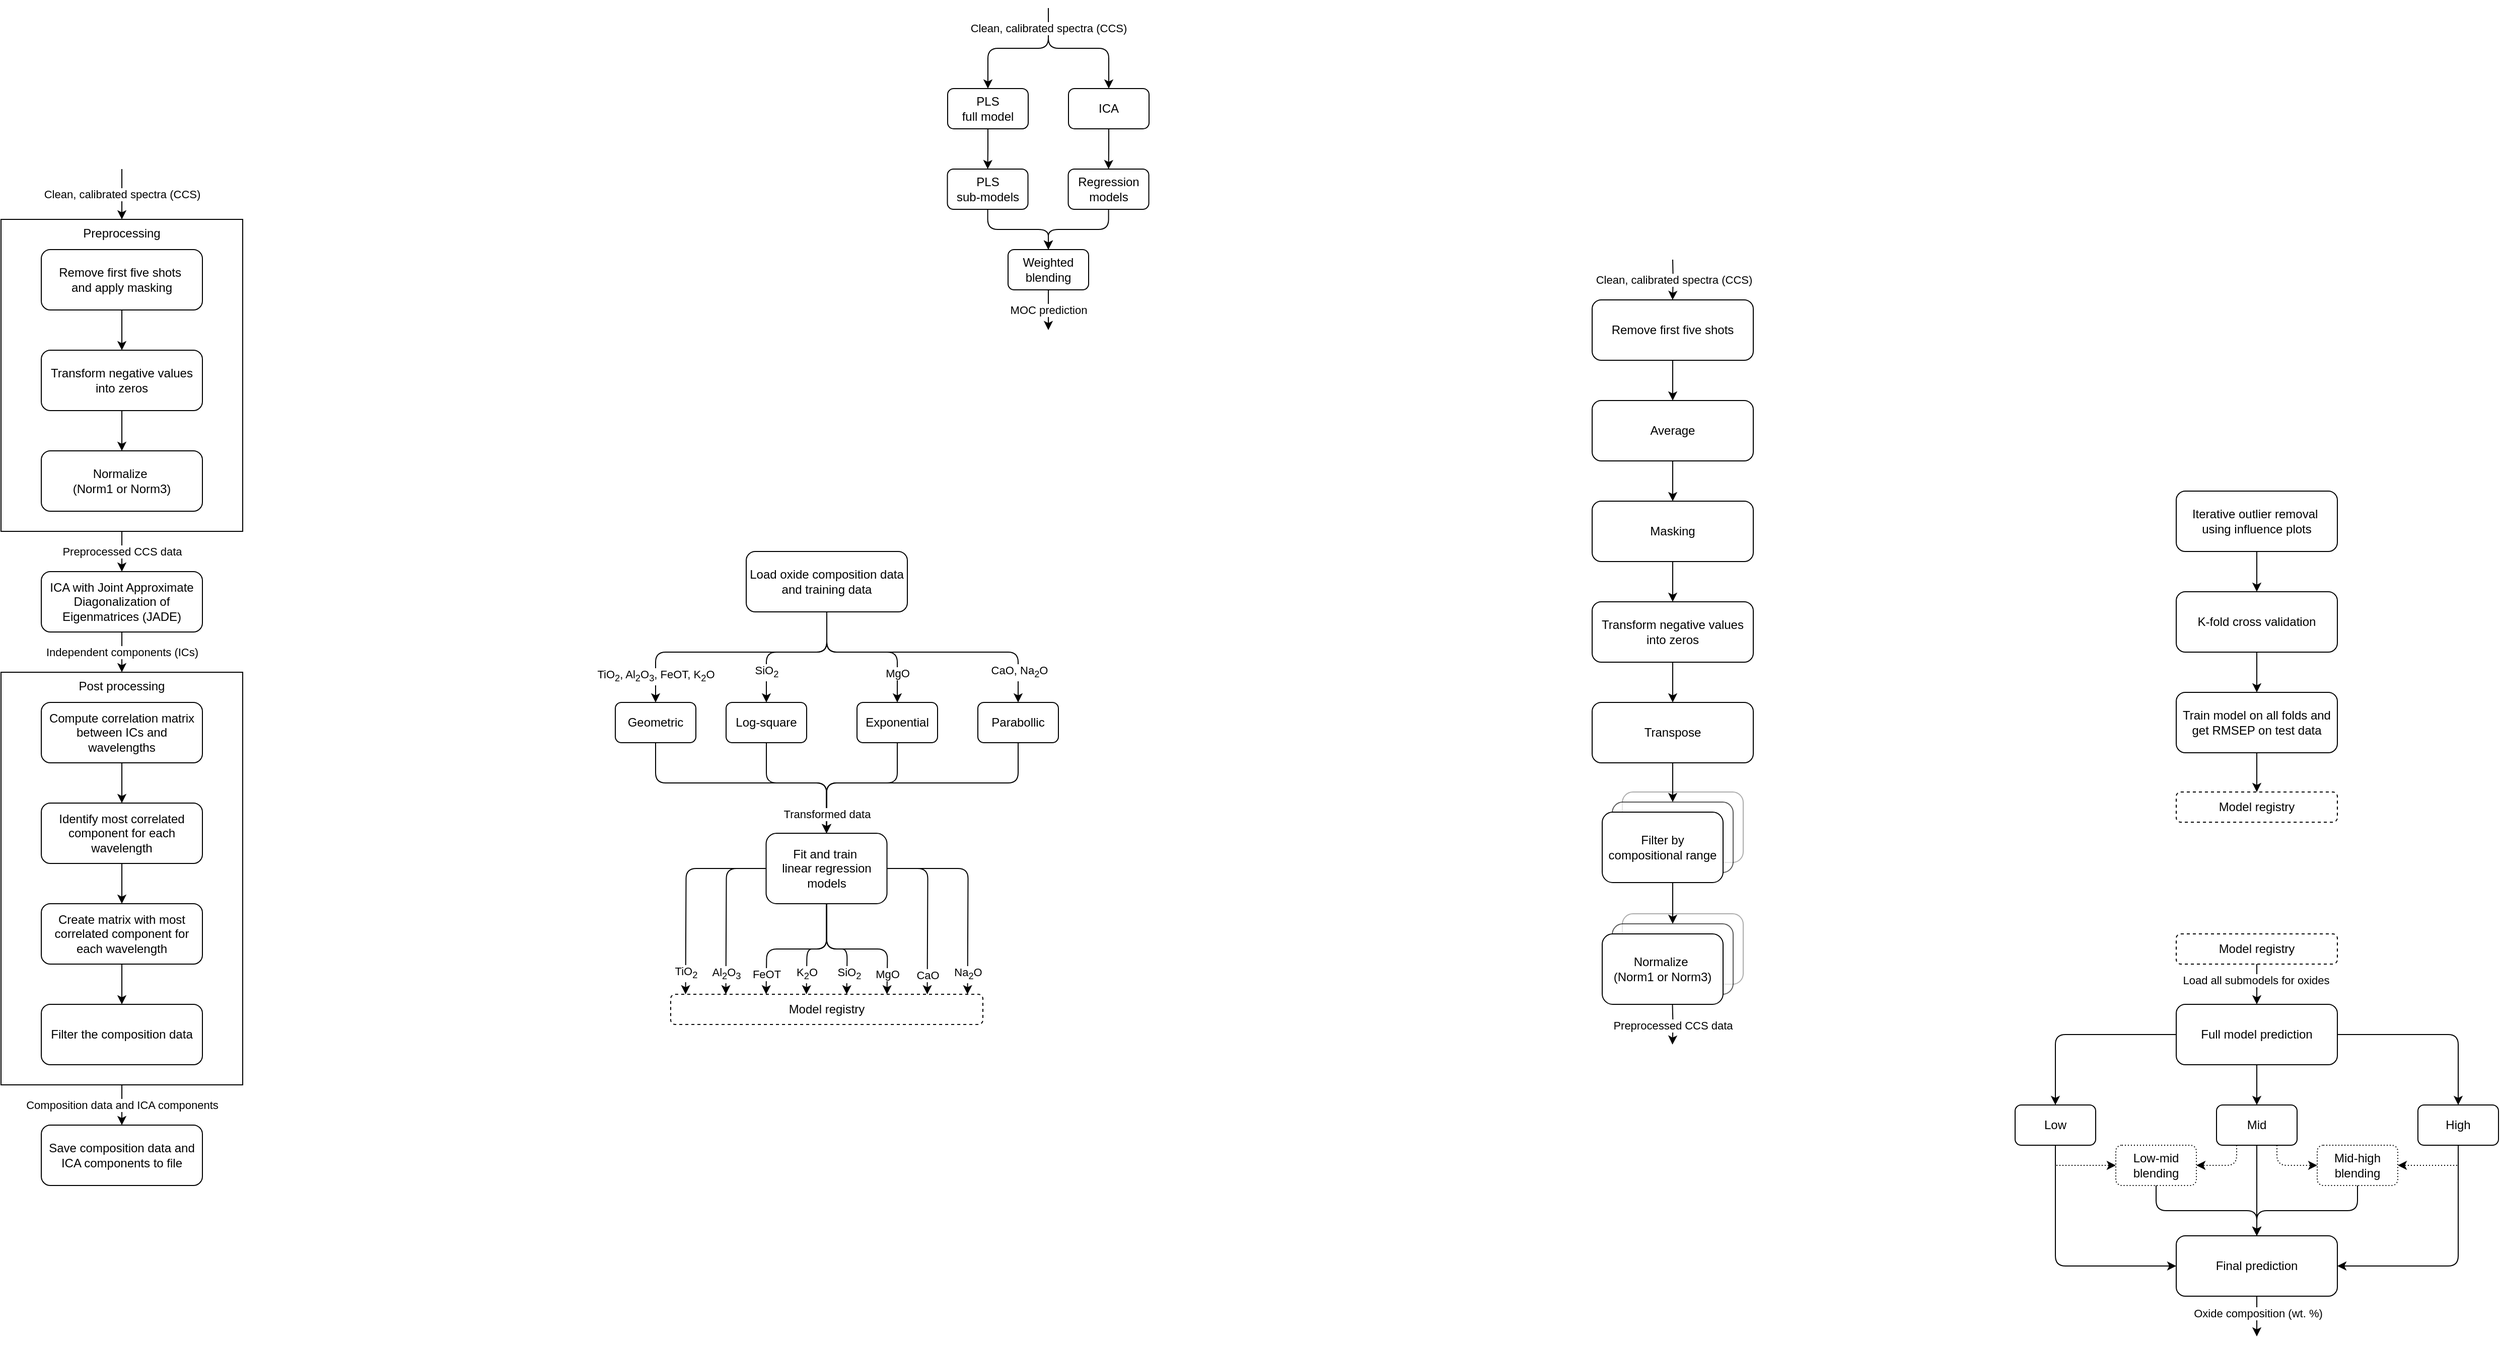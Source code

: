 <mxfile version="23.0.1" type="device">
  <diagram name="Page-1" id="5tqeh6WcPdl0N_kVEZnH">
    <mxGraphModel dx="939" dy="495" grid="1" gridSize="10" guides="1" tooltips="1" connect="1" arrows="1" fold="1" page="1" pageScale="1" pageWidth="850" pageHeight="1100" math="0" shadow="0">
      <root>
        <mxCell id="0" />
        <mxCell id="1" parent="0" />
        <mxCell id="rEWsimeaPZDVGL8x3rx5-31" value="Composition data and ICA components" style="edgeStyle=orthogonalEdgeStyle;rounded=0;orthogonalLoop=1;jettySize=auto;html=1;entryX=0.5;entryY=0;entryDx=0;entryDy=0;" parent="1" source="rEWsimeaPZDVGL8x3rx5-24" target="rEWsimeaPZDVGL8x3rx5-21" edge="1">
          <mxGeometry relative="1" as="geometry" />
        </mxCell>
        <mxCell id="rEWsimeaPZDVGL8x3rx5-24" value="Post processing" style="rounded=0;whiteSpace=wrap;html=1;align=center;verticalAlign=top;shadow=0;glass=0;" parent="1" vertex="1">
          <mxGeometry x="240" y="740" width="240" height="410" as="geometry" />
        </mxCell>
        <mxCell id="rEWsimeaPZDVGL8x3rx5-25" value="Independent components (ICs)" style="edgeStyle=orthogonalEdgeStyle;rounded=0;orthogonalLoop=1;jettySize=auto;html=1;entryX=0.5;entryY=0;entryDx=0;entryDy=0;" parent="1" source="rEWsimeaPZDVGL8x3rx5-9" target="rEWsimeaPZDVGL8x3rx5-24" edge="1">
          <mxGeometry relative="1" as="geometry" />
        </mxCell>
        <mxCell id="rEWsimeaPZDVGL8x3rx5-9" value="ICA with Joint Approximate Diagonalization of Eigenmatrices (JADE)" style="rounded=1;whiteSpace=wrap;html=1;" parent="1" vertex="1">
          <mxGeometry x="280" y="640" width="160" height="60" as="geometry" />
        </mxCell>
        <mxCell id="rEWsimeaPZDVGL8x3rx5-14" style="edgeStyle=orthogonalEdgeStyle;rounded=0;orthogonalLoop=1;jettySize=auto;html=1;entryX=0.5;entryY=0;entryDx=0;entryDy=0;" parent="1" source="rEWsimeaPZDVGL8x3rx5-11" target="rEWsimeaPZDVGL8x3rx5-12" edge="1">
          <mxGeometry relative="1" as="geometry" />
        </mxCell>
        <mxCell id="rEWsimeaPZDVGL8x3rx5-11" value="Compute correlation matrix between ICs and wavelengths" style="rounded=1;whiteSpace=wrap;html=1;" parent="1" vertex="1">
          <mxGeometry x="280" y="770" width="160" height="60" as="geometry" />
        </mxCell>
        <mxCell id="rEWsimeaPZDVGL8x3rx5-27" style="edgeStyle=orthogonalEdgeStyle;rounded=0;orthogonalLoop=1;jettySize=auto;html=1;entryX=0.5;entryY=0;entryDx=0;entryDy=0;" parent="1" source="rEWsimeaPZDVGL8x3rx5-12" target="rEWsimeaPZDVGL8x3rx5-17" edge="1">
          <mxGeometry relative="1" as="geometry" />
        </mxCell>
        <mxCell id="rEWsimeaPZDVGL8x3rx5-12" value="Identify most correlated component for each wavelength" style="rounded=1;whiteSpace=wrap;html=1;" parent="1" vertex="1">
          <mxGeometry x="280" y="870" width="160" height="60" as="geometry" />
        </mxCell>
        <mxCell id="rEWsimeaPZDVGL8x3rx5-20" style="edgeStyle=orthogonalEdgeStyle;rounded=0;orthogonalLoop=1;jettySize=auto;html=1;entryX=0.5;entryY=0;entryDx=0;entryDy=0;" parent="1" source="rEWsimeaPZDVGL8x3rx5-17" target="rEWsimeaPZDVGL8x3rx5-19" edge="1">
          <mxGeometry relative="1" as="geometry" />
        </mxCell>
        <mxCell id="rEWsimeaPZDVGL8x3rx5-17" value="Create matrix with most correlated component for each wavelength" style="rounded=1;whiteSpace=wrap;html=1;" parent="1" vertex="1">
          <mxGeometry x="280" y="970" width="160" height="60" as="geometry" />
        </mxCell>
        <mxCell id="rEWsimeaPZDVGL8x3rx5-19" value="Filter the composition data" style="rounded=1;whiteSpace=wrap;html=1;" parent="1" vertex="1">
          <mxGeometry x="280" y="1070" width="160" height="60" as="geometry" />
        </mxCell>
        <mxCell id="rEWsimeaPZDVGL8x3rx5-21" value="Save composition data and ICA components to file" style="rounded=1;whiteSpace=wrap;html=1;" parent="1" vertex="1">
          <mxGeometry x="280" y="1190" width="160" height="60" as="geometry" />
        </mxCell>
        <mxCell id="fBSGze1hwAaGwXli2K6G-55" value="Clean, calibrated spectra (CCS)" style="edgeStyle=orthogonalEdgeStyle;rounded=0;orthogonalLoop=1;jettySize=auto;html=1;startArrow=classic;startFill=1;endArrow=none;endFill=0;" parent="1" source="fBSGze1hwAaGwXli2K6G-48" edge="1">
          <mxGeometry relative="1" as="geometry">
            <mxPoint x="360" y="240" as="targetPoint" />
          </mxGeometry>
        </mxCell>
        <mxCell id="fBSGze1hwAaGwXli2K6G-57" value="Preprocessed CCS data" style="edgeStyle=orthogonalEdgeStyle;rounded=0;orthogonalLoop=1;jettySize=auto;html=1;entryX=0.5;entryY=0;entryDx=0;entryDy=0;" parent="1" source="fBSGze1hwAaGwXli2K6G-48" target="rEWsimeaPZDVGL8x3rx5-9" edge="1">
          <mxGeometry relative="1" as="geometry" />
        </mxCell>
        <mxCell id="fBSGze1hwAaGwXli2K6G-48" value="Preprocessing" style="rounded=0;whiteSpace=wrap;html=1;verticalAlign=top;shadow=0;glass=0;" parent="1" vertex="1">
          <mxGeometry x="240" y="290" width="240" height="310" as="geometry" />
        </mxCell>
        <mxCell id="fBSGze1hwAaGwXli2K6G-49" style="edgeStyle=orthogonalEdgeStyle;rounded=0;orthogonalLoop=1;jettySize=auto;html=1;entryX=0.5;entryY=0;entryDx=0;entryDy=0;" parent="1" source="fBSGze1hwAaGwXli2K6G-50" target="fBSGze1hwAaGwXli2K6G-52" edge="1">
          <mxGeometry relative="1" as="geometry" />
        </mxCell>
        <mxCell id="fBSGze1hwAaGwXli2K6G-50" value="&lt;div&gt;Remove first five shots&amp;nbsp;&lt;/div&gt;&lt;div&gt;and apply masking&lt;/div&gt;" style="rounded=1;whiteSpace=wrap;html=1;" parent="1" vertex="1">
          <mxGeometry x="280" y="320" width="160" height="60" as="geometry" />
        </mxCell>
        <mxCell id="fBSGze1hwAaGwXli2K6G-51" style="edgeStyle=orthogonalEdgeStyle;rounded=0;orthogonalLoop=1;jettySize=auto;html=1;entryX=0.5;entryY=0;entryDx=0;entryDy=0;" parent="1" source="fBSGze1hwAaGwXli2K6G-52" target="fBSGze1hwAaGwXli2K6G-53" edge="1">
          <mxGeometry relative="1" as="geometry" />
        </mxCell>
        <mxCell id="fBSGze1hwAaGwXli2K6G-52" value="Transform negative values into zeros" style="rounded=1;whiteSpace=wrap;html=1;" parent="1" vertex="1">
          <mxGeometry x="280" y="420" width="160" height="60" as="geometry" />
        </mxCell>
        <mxCell id="fBSGze1hwAaGwXli2K6G-53" value="&lt;div&gt;Normalize&amp;nbsp;&lt;/div&gt;&lt;div&gt;(Norm1 or Norm3)&lt;/div&gt;" style="rounded=1;whiteSpace=wrap;html=1;" parent="1" vertex="1">
          <mxGeometry x="280" y="520" width="160" height="60" as="geometry" />
        </mxCell>
        <mxCell id="fBSGze1hwAaGwXli2K6G-85" style="edgeStyle=orthogonalEdgeStyle;rounded=1;orthogonalLoop=1;jettySize=auto;html=1;entryX=0.5;entryY=0;entryDx=0;entryDy=0;exitX=0.5;exitY=1;exitDx=0;exitDy=0;strokeWidth=1;" parent="1" source="fBSGze1hwAaGwXli2K6G-93" target="fBSGze1hwAaGwXli2K6G-95" edge="1">
          <mxGeometry relative="1" as="geometry">
            <Array as="points">
              <mxPoint x="1060" y="720" />
              <mxPoint x="890" y="720" />
            </Array>
          </mxGeometry>
        </mxCell>
        <mxCell id="fBSGze1hwAaGwXli2K6G-86" value="TiO&lt;sub&gt;2&lt;/sub&gt;, Al&lt;sub&gt;2&lt;/sub&gt;O&lt;sub&gt;3&lt;/sub&gt;, FeOT, K&lt;sub&gt;2&lt;/sub&gt;O" style="edgeLabel;html=1;align=center;verticalAlign=middle;resizable=0;points=[];" parent="fBSGze1hwAaGwXli2K6G-85" vertex="1" connectable="0">
          <mxGeometry x="0.708" y="-6" relative="1" as="geometry">
            <mxPoint x="6" y="12" as="offset" />
          </mxGeometry>
        </mxCell>
        <mxCell id="fBSGze1hwAaGwXli2K6G-87" style="edgeStyle=orthogonalEdgeStyle;rounded=1;orthogonalLoop=1;jettySize=auto;html=1;entryX=0.5;entryY=0;entryDx=0;entryDy=0;strokeWidth=1;" parent="1" source="fBSGze1hwAaGwXli2K6G-93" target="fBSGze1hwAaGwXli2K6G-99" edge="1">
          <mxGeometry relative="1" as="geometry">
            <Array as="points">
              <mxPoint x="1060" y="720" />
              <mxPoint x="1000" y="720" />
            </Array>
          </mxGeometry>
        </mxCell>
        <mxCell id="fBSGze1hwAaGwXli2K6G-88" value="SiO&lt;sub&gt;2&lt;/sub&gt;" style="edgeLabel;html=1;align=center;verticalAlign=middle;resizable=0;points=[];" parent="fBSGze1hwAaGwXli2K6G-87" vertex="1" connectable="0">
          <mxGeometry x="0.8" relative="1" as="geometry">
            <mxPoint y="-15" as="offset" />
          </mxGeometry>
        </mxCell>
        <mxCell id="fBSGze1hwAaGwXli2K6G-89" style="edgeStyle=orthogonalEdgeStyle;rounded=1;orthogonalLoop=1;jettySize=auto;html=1;entryX=0.5;entryY=0;entryDx=0;entryDy=0;strokeWidth=1;" parent="1" source="fBSGze1hwAaGwXli2K6G-93" target="fBSGze1hwAaGwXli2K6G-101" edge="1">
          <mxGeometry relative="1" as="geometry">
            <Array as="points">
              <mxPoint x="1060" y="720" />
              <mxPoint x="1130" y="720" />
            </Array>
          </mxGeometry>
        </mxCell>
        <mxCell id="fBSGze1hwAaGwXli2K6G-90" value="MgO" style="edgeLabel;html=1;align=center;verticalAlign=middle;resizable=0;points=[];" parent="fBSGze1hwAaGwXli2K6G-89" vertex="1" connectable="0">
          <mxGeometry x="0.831" y="2" relative="1" as="geometry">
            <mxPoint x="-2" y="-16" as="offset" />
          </mxGeometry>
        </mxCell>
        <mxCell id="fBSGze1hwAaGwXli2K6G-91" style="edgeStyle=orthogonalEdgeStyle;rounded=1;orthogonalLoop=1;jettySize=auto;html=1;entryX=0.5;entryY=0;entryDx=0;entryDy=0;" parent="1" source="fBSGze1hwAaGwXli2K6G-93" target="fBSGze1hwAaGwXli2K6G-104" edge="1">
          <mxGeometry relative="1" as="geometry">
            <Array as="points">
              <mxPoint x="1060" y="720" />
              <mxPoint x="1250" y="720" />
            </Array>
          </mxGeometry>
        </mxCell>
        <mxCell id="fBSGze1hwAaGwXli2K6G-92" value="CaO, Na&lt;sub&gt;2&lt;/sub&gt;O" style="edgeLabel;html=1;align=center;verticalAlign=middle;resizable=0;points=[];" parent="fBSGze1hwAaGwXli2K6G-91" vertex="1" connectable="0">
          <mxGeometry x="0.757" y="1" relative="1" as="geometry">
            <mxPoint y="4" as="offset" />
          </mxGeometry>
        </mxCell>
        <mxCell id="fBSGze1hwAaGwXli2K6G-93" value="&lt;div&gt;Load oxide composition data and training data&lt;br&gt;&lt;/div&gt;" style="rounded=1;whiteSpace=wrap;html=1;" parent="1" vertex="1">
          <mxGeometry x="980" y="620" width="160" height="60" as="geometry" />
        </mxCell>
        <mxCell id="fBSGze1hwAaGwXli2K6G-139" style="edgeStyle=orthogonalEdgeStyle;rounded=1;orthogonalLoop=1;jettySize=auto;html=1;entryX=0.5;entryY=0;entryDx=0;entryDy=0;" parent="1" source="fBSGze1hwAaGwXli2K6G-95" target="fBSGze1hwAaGwXli2K6G-97" edge="1">
          <mxGeometry relative="1" as="geometry">
            <Array as="points">
              <mxPoint x="890" y="850" />
              <mxPoint x="1060" y="850" />
            </Array>
          </mxGeometry>
        </mxCell>
        <mxCell id="fBSGze1hwAaGwXli2K6G-95" value="Geometric" style="rounded=1;whiteSpace=wrap;html=1;" parent="1" vertex="1">
          <mxGeometry x="850" y="770" width="80" height="40" as="geometry" />
        </mxCell>
        <mxCell id="fBSGze1hwAaGwXli2K6G-107" style="edgeStyle=orthogonalEdgeStyle;rounded=1;orthogonalLoop=1;jettySize=auto;html=1;" parent="1" source="fBSGze1hwAaGwXli2K6G-97" edge="1">
          <mxGeometry relative="1" as="geometry">
            <mxPoint x="919.76" y="1060" as="targetPoint" />
          </mxGeometry>
        </mxCell>
        <mxCell id="fBSGze1hwAaGwXli2K6G-145" value="TiO&lt;sub&gt;2&lt;/sub&gt;" style="edgeLabel;html=1;align=center;verticalAlign=middle;resizable=0;points=[];" parent="fBSGze1hwAaGwXli2K6G-107" vertex="1" connectable="0">
          <mxGeometry x="0.816" y="1" relative="1" as="geometry">
            <mxPoint x="-1" y="-2" as="offset" />
          </mxGeometry>
        </mxCell>
        <mxCell id="fBSGze1hwAaGwXli2K6G-108" style="edgeStyle=orthogonalEdgeStyle;rounded=1;orthogonalLoop=1;jettySize=auto;html=1;" parent="1" source="fBSGze1hwAaGwXli2K6G-97" edge="1">
          <mxGeometry relative="1" as="geometry">
            <mxPoint x="959.76" y="1060" as="targetPoint" />
          </mxGeometry>
        </mxCell>
        <mxCell id="fBSGze1hwAaGwXli2K6G-146" value="Al&lt;sub&gt;2&lt;/sub&gt;O&lt;sub&gt;3&lt;/sub&gt;" style="edgeLabel;html=1;align=center;verticalAlign=middle;resizable=0;points=[];" parent="fBSGze1hwAaGwXli2K6G-108" vertex="1" connectable="0">
          <mxGeometry x="0.788" y="1" relative="1" as="geometry">
            <mxPoint x="-1" y="-3" as="offset" />
          </mxGeometry>
        </mxCell>
        <mxCell id="fBSGze1hwAaGwXli2K6G-120" style="edgeStyle=orthogonalEdgeStyle;rounded=1;orthogonalLoop=1;jettySize=auto;html=1;" parent="1" source="fBSGze1hwAaGwXli2K6G-97" edge="1">
          <mxGeometry relative="1" as="geometry">
            <mxPoint x="1199.76" y="1060" as="targetPoint" />
          </mxGeometry>
        </mxCell>
        <mxCell id="fBSGze1hwAaGwXli2K6G-152" value="Na&lt;sub&gt;2&lt;/sub&gt;O" style="edgeLabel;html=1;align=center;verticalAlign=middle;resizable=0;points=[];" parent="fBSGze1hwAaGwXli2K6G-120" vertex="1" connectable="0">
          <mxGeometry x="0.824" relative="1" as="geometry">
            <mxPoint y="-2" as="offset" />
          </mxGeometry>
        </mxCell>
        <mxCell id="fBSGze1hwAaGwXli2K6G-125" style="edgeStyle=orthogonalEdgeStyle;rounded=1;orthogonalLoop=1;jettySize=auto;html=1;" parent="1" source="fBSGze1hwAaGwXli2K6G-97" edge="1">
          <mxGeometry relative="1" as="geometry">
            <mxPoint x="999.76" y="1060" as="targetPoint" />
          </mxGeometry>
        </mxCell>
        <mxCell id="fBSGze1hwAaGwXli2K6G-147" value="FeOT" style="edgeLabel;html=1;align=center;verticalAlign=middle;resizable=0;points=[];" parent="fBSGze1hwAaGwXli2K6G-125" vertex="1" connectable="0">
          <mxGeometry x="0.785" y="1" relative="1" as="geometry">
            <mxPoint x="-1" y="-4" as="offset" />
          </mxGeometry>
        </mxCell>
        <mxCell id="fBSGze1hwAaGwXli2K6G-128" style="edgeStyle=orthogonalEdgeStyle;rounded=1;orthogonalLoop=1;jettySize=auto;html=1;" parent="1" source="fBSGze1hwAaGwXli2K6G-97" edge="1">
          <mxGeometry relative="1" as="geometry">
            <mxPoint x="1119.76" y="1060" as="targetPoint" />
          </mxGeometry>
        </mxCell>
        <mxCell id="fBSGze1hwAaGwXli2K6G-150" value="MgO" style="edgeLabel;html=1;align=center;verticalAlign=middle;resizable=0;points=[];" parent="fBSGze1hwAaGwXli2K6G-128" vertex="1" connectable="0">
          <mxGeometry x="0.795" relative="1" as="geometry">
            <mxPoint y="-5" as="offset" />
          </mxGeometry>
        </mxCell>
        <mxCell id="fBSGze1hwAaGwXli2K6G-129" style="edgeStyle=orthogonalEdgeStyle;rounded=1;orthogonalLoop=1;jettySize=auto;html=1;" parent="1" source="fBSGze1hwAaGwXli2K6G-97" edge="1">
          <mxGeometry relative="1" as="geometry">
            <mxPoint x="1159.76" y="1060" as="targetPoint" />
          </mxGeometry>
        </mxCell>
        <mxCell id="fBSGze1hwAaGwXli2K6G-151" value="CaO" style="edgeLabel;html=1;align=center;verticalAlign=middle;resizable=0;points=[];" parent="fBSGze1hwAaGwXli2K6G-129" vertex="1" connectable="0">
          <mxGeometry x="0.764" relative="1" as="geometry">
            <mxPoint as="offset" />
          </mxGeometry>
        </mxCell>
        <mxCell id="fBSGze1hwAaGwXli2K6G-130" style="edgeStyle=orthogonalEdgeStyle;rounded=1;orthogonalLoop=1;jettySize=auto;html=1;" parent="1" source="fBSGze1hwAaGwXli2K6G-97" edge="1">
          <mxGeometry relative="1" as="geometry">
            <mxPoint x="1039.76" y="1060" as="targetPoint" />
          </mxGeometry>
        </mxCell>
        <mxCell id="fBSGze1hwAaGwXli2K6G-148" value="K&lt;sub&gt;2&lt;/sub&gt;O" style="edgeLabel;html=1;align=center;verticalAlign=middle;resizable=0;points=[];" parent="fBSGze1hwAaGwXli2K6G-130" vertex="1" connectable="0">
          <mxGeometry x="0.707" relative="1" as="geometry">
            <mxPoint y="-4" as="offset" />
          </mxGeometry>
        </mxCell>
        <mxCell id="fBSGze1hwAaGwXli2K6G-131" style="edgeStyle=orthogonalEdgeStyle;rounded=1;orthogonalLoop=1;jettySize=auto;html=1;" parent="1" source="fBSGze1hwAaGwXli2K6G-97" edge="1">
          <mxGeometry relative="1" as="geometry">
            <mxPoint x="1079.76" y="1060" as="targetPoint" />
          </mxGeometry>
        </mxCell>
        <mxCell id="fBSGze1hwAaGwXli2K6G-149" value="SiO&lt;sub&gt;2&lt;/sub&gt;" style="edgeLabel;html=1;align=center;verticalAlign=middle;resizable=0;points=[];" parent="fBSGze1hwAaGwXli2K6G-131" vertex="1" connectable="0">
          <mxGeometry x="0.709" y="2" relative="1" as="geometry">
            <mxPoint y="-4" as="offset" />
          </mxGeometry>
        </mxCell>
        <mxCell id="fBSGze1hwAaGwXli2K6G-97" value="&lt;div&gt;Fit and train&amp;nbsp;&lt;/div&gt;&lt;div&gt;linear regression models&lt;/div&gt;" style="rounded=1;whiteSpace=wrap;html=1;" parent="1" vertex="1">
          <mxGeometry x="999.76" y="900" width="120" height="70" as="geometry" />
        </mxCell>
        <mxCell id="fBSGze1hwAaGwXli2K6G-136" style="edgeStyle=orthogonalEdgeStyle;rounded=1;orthogonalLoop=1;jettySize=auto;html=1;entryX=0.5;entryY=0;entryDx=0;entryDy=0;" parent="1" source="fBSGze1hwAaGwXli2K6G-99" target="fBSGze1hwAaGwXli2K6G-97" edge="1">
          <mxGeometry relative="1" as="geometry">
            <Array as="points">
              <mxPoint x="1000" y="850" />
              <mxPoint x="1060" y="850" />
            </Array>
          </mxGeometry>
        </mxCell>
        <mxCell id="fBSGze1hwAaGwXli2K6G-99" value="Log-square" style="rounded=1;whiteSpace=wrap;html=1;" parent="1" vertex="1">
          <mxGeometry x="960" y="770" width="80" height="40" as="geometry" />
        </mxCell>
        <mxCell id="fBSGze1hwAaGwXli2K6G-137" style="edgeStyle=orthogonalEdgeStyle;rounded=1;orthogonalLoop=1;jettySize=auto;html=1;entryX=0.5;entryY=0;entryDx=0;entryDy=0;" parent="1" source="fBSGze1hwAaGwXli2K6G-101" target="fBSGze1hwAaGwXli2K6G-97" edge="1">
          <mxGeometry relative="1" as="geometry">
            <Array as="points">
              <mxPoint x="1130" y="850" />
              <mxPoint x="1060" y="850" />
            </Array>
          </mxGeometry>
        </mxCell>
        <mxCell id="fBSGze1hwAaGwXli2K6G-101" value="Exponential" style="rounded=1;whiteSpace=wrap;html=1;" parent="1" vertex="1">
          <mxGeometry x="1090" y="770" width="80" height="40" as="geometry" />
        </mxCell>
        <mxCell id="fBSGze1hwAaGwXli2K6G-138" style="edgeStyle=orthogonalEdgeStyle;rounded=1;orthogonalLoop=1;jettySize=auto;html=1;entryX=0.5;entryY=0;entryDx=0;entryDy=0;" parent="1" source="fBSGze1hwAaGwXli2K6G-104" target="fBSGze1hwAaGwXli2K6G-97" edge="1">
          <mxGeometry relative="1" as="geometry">
            <Array as="points">
              <mxPoint x="1250" y="850" />
              <mxPoint x="1060" y="850" />
            </Array>
          </mxGeometry>
        </mxCell>
        <mxCell id="fBSGze1hwAaGwXli2K6G-140" value="Transformed data" style="edgeLabel;html=1;align=center;verticalAlign=middle;resizable=0;points=[];" parent="fBSGze1hwAaGwXli2K6G-138" vertex="1" connectable="0">
          <mxGeometry x="0.93" y="-1" relative="1" as="geometry">
            <mxPoint x="1" y="-10" as="offset" />
          </mxGeometry>
        </mxCell>
        <mxCell id="fBSGze1hwAaGwXli2K6G-104" value="Parabollic" style="rounded=1;whiteSpace=wrap;html=1;" parent="1" vertex="1">
          <mxGeometry x="1210" y="770" width="80" height="40" as="geometry" />
        </mxCell>
        <mxCell id="fBSGze1hwAaGwXli2K6G-144" value="Model registry" style="rounded=1;whiteSpace=wrap;html=1;dashed=1;" parent="1" vertex="1">
          <mxGeometry x="905" y="1060" width="310" height="30" as="geometry" />
        </mxCell>
        <mxCell id="7zBMhF9Mjlr6a03M3c9L-9" value="Clean, calibrated spectra (CCS)" style="edgeStyle=orthogonalEdgeStyle;rounded=0;orthogonalLoop=1;jettySize=auto;html=1;startArrow=classic;startFill=1;endArrow=none;endFill=0;" parent="1" edge="1">
          <mxGeometry relative="1" as="geometry">
            <mxPoint x="1900" y="330" as="targetPoint" />
            <mxPoint x="1899.88" y="370" as="sourcePoint" />
          </mxGeometry>
        </mxCell>
        <mxCell id="7zBMhF9Mjlr6a03M3c9L-12" style="edgeStyle=orthogonalEdgeStyle;rounded=0;orthogonalLoop=1;jettySize=auto;html=1;entryX=0.5;entryY=0;entryDx=0;entryDy=0;" parent="1" source="7zBMhF9Mjlr6a03M3c9L-13" target="7zBMhF9Mjlr6a03M3c9L-15" edge="1">
          <mxGeometry relative="1" as="geometry" />
        </mxCell>
        <mxCell id="7zBMhF9Mjlr6a03M3c9L-13" value="&lt;div&gt;Remove first five shots&lt;/div&gt;" style="rounded=1;whiteSpace=wrap;html=1;" parent="1" vertex="1">
          <mxGeometry x="1820" y="370" width="160" height="60" as="geometry" />
        </mxCell>
        <mxCell id="7zBMhF9Mjlr6a03M3c9L-14" style="edgeStyle=orthogonalEdgeStyle;rounded=0;orthogonalLoop=1;jettySize=auto;html=1;entryX=0.5;entryY=0;entryDx=0;entryDy=0;" parent="1" source="7zBMhF9Mjlr6a03M3c9L-15" target="7zBMhF9Mjlr6a03M3c9L-16" edge="1">
          <mxGeometry relative="1" as="geometry" />
        </mxCell>
        <mxCell id="7zBMhF9Mjlr6a03M3c9L-15" value="Average" style="rounded=1;whiteSpace=wrap;html=1;" parent="1" vertex="1">
          <mxGeometry x="1820" y="470" width="160" height="60" as="geometry" />
        </mxCell>
        <mxCell id="7zBMhF9Mjlr6a03M3c9L-18" style="edgeStyle=orthogonalEdgeStyle;rounded=0;orthogonalLoop=1;jettySize=auto;html=1;entryX=0.5;entryY=0;entryDx=0;entryDy=0;" parent="1" source="7zBMhF9Mjlr6a03M3c9L-16" target="7zBMhF9Mjlr6a03M3c9L-17" edge="1">
          <mxGeometry relative="1" as="geometry" />
        </mxCell>
        <mxCell id="7zBMhF9Mjlr6a03M3c9L-16" value="Masking" style="rounded=1;whiteSpace=wrap;html=1;" parent="1" vertex="1">
          <mxGeometry x="1820" y="570" width="160" height="60" as="geometry" />
        </mxCell>
        <mxCell id="7zBMhF9Mjlr6a03M3c9L-20" style="edgeStyle=orthogonalEdgeStyle;rounded=0;orthogonalLoop=1;jettySize=auto;html=1;entryX=0.5;entryY=0;entryDx=0;entryDy=0;" parent="1" source="7zBMhF9Mjlr6a03M3c9L-17" target="7zBMhF9Mjlr6a03M3c9L-19" edge="1">
          <mxGeometry relative="1" as="geometry" />
        </mxCell>
        <mxCell id="7zBMhF9Mjlr6a03M3c9L-17" value="Transform negative values into zeros" style="rounded=1;whiteSpace=wrap;html=1;" parent="1" vertex="1">
          <mxGeometry x="1820" y="670" width="160" height="60" as="geometry" />
        </mxCell>
        <mxCell id="7zBMhF9Mjlr6a03M3c9L-19" value="Transpose" style="rounded=1;whiteSpace=wrap;html=1;" parent="1" vertex="1">
          <mxGeometry x="1820" y="770" width="160" height="60" as="geometry" />
        </mxCell>
        <mxCell id="7zBMhF9Mjlr6a03M3c9L-54" value="" style="group" parent="1" vertex="1" connectable="0">
          <mxGeometry x="1830.0" y="859" width="140.0" height="90" as="geometry" />
        </mxCell>
        <mxCell id="7zBMhF9Mjlr6a03M3c9L-53" value="" style="rounded=1;whiteSpace=wrap;html=1;opacity=33;" parent="7zBMhF9Mjlr6a03M3c9L-54" vertex="1">
          <mxGeometry x="20.0" width="120" height="70" as="geometry" />
        </mxCell>
        <mxCell id="7zBMhF9Mjlr6a03M3c9L-51" value="" style="rounded=1;whiteSpace=wrap;html=1;opacity=66;" parent="7zBMhF9Mjlr6a03M3c9L-54" vertex="1">
          <mxGeometry x="10.0" y="10" width="120" height="70" as="geometry" />
        </mxCell>
        <mxCell id="7zBMhF9Mjlr6a03M3c9L-49" value="&lt;div&gt;Filter by compositional range&lt;/div&gt;" style="rounded=1;whiteSpace=wrap;html=1;" parent="7zBMhF9Mjlr6a03M3c9L-54" vertex="1">
          <mxGeometry y="20" width="120" height="70" as="geometry" />
        </mxCell>
        <mxCell id="7zBMhF9Mjlr6a03M3c9L-59" style="edgeStyle=orthogonalEdgeStyle;rounded=0;orthogonalLoop=1;jettySize=auto;html=1;endArrow=none;endFill=0;startArrow=classic;startFill=1;" parent="1" source="7zBMhF9Mjlr6a03M3c9L-51" edge="1">
          <mxGeometry relative="1" as="geometry">
            <mxPoint x="1900" y="830" as="targetPoint" />
          </mxGeometry>
        </mxCell>
        <mxCell id="7zBMhF9Mjlr6a03M3c9L-60" value="" style="group" parent="1" vertex="1" connectable="0">
          <mxGeometry x="1830.0" y="980" width="140.0" height="90" as="geometry" />
        </mxCell>
        <mxCell id="7zBMhF9Mjlr6a03M3c9L-61" value="" style="rounded=1;whiteSpace=wrap;html=1;opacity=33;" parent="7zBMhF9Mjlr6a03M3c9L-60" vertex="1">
          <mxGeometry x="20.0" width="120" height="70" as="geometry" />
        </mxCell>
        <mxCell id="7zBMhF9Mjlr6a03M3c9L-62" value="" style="rounded=1;whiteSpace=wrap;html=1;opacity=66;" parent="7zBMhF9Mjlr6a03M3c9L-60" vertex="1">
          <mxGeometry x="10.0" y="10" width="120" height="70" as="geometry" />
        </mxCell>
        <mxCell id="7zBMhF9Mjlr6a03M3c9L-63" value="&lt;div&gt;Normalize&amp;nbsp;&lt;/div&gt;&lt;div&gt;(Norm1 or Norm3)&lt;/div&gt;" style="rounded=1;whiteSpace=wrap;html=1;" parent="7zBMhF9Mjlr6a03M3c9L-60" vertex="1">
          <mxGeometry y="20" width="120" height="70" as="geometry" />
        </mxCell>
        <mxCell id="7zBMhF9Mjlr6a03M3c9L-75" style="edgeStyle=orthogonalEdgeStyle;rounded=0;orthogonalLoop=1;jettySize=auto;html=1;endArrow=none;endFill=0;startArrow=classic;startFill=1;endSize=6;spacing=0;" parent="1" edge="1">
          <mxGeometry relative="1" as="geometry">
            <mxPoint x="1900" y="990" as="sourcePoint" />
            <mxPoint x="1900" y="949" as="targetPoint" />
          </mxGeometry>
        </mxCell>
        <mxCell id="7zBMhF9Mjlr6a03M3c9L-82" value="Preprocessed CCS data" style="edgeStyle=orthogonalEdgeStyle;rounded=0;orthogonalLoop=1;jettySize=auto;html=1;entryX=0.5;entryY=0;entryDx=0;entryDy=0;" parent="1" edge="1">
          <mxGeometry relative="1" as="geometry">
            <mxPoint x="1899.75" y="1070" as="sourcePoint" />
            <mxPoint x="1899.75" y="1110" as="targetPoint" />
          </mxGeometry>
        </mxCell>
        <mxCell id="7zBMhF9Mjlr6a03M3c9L-87" style="edgeStyle=orthogonalEdgeStyle;rounded=0;orthogonalLoop=1;jettySize=auto;html=1;entryX=0.5;entryY=0;entryDx=0;entryDy=0;" parent="1" source="7zBMhF9Mjlr6a03M3c9L-83" target="7zBMhF9Mjlr6a03M3c9L-84" edge="1">
          <mxGeometry relative="1" as="geometry" />
        </mxCell>
        <mxCell id="7zBMhF9Mjlr6a03M3c9L-83" value="&lt;div&gt;Iterative outlier removal&amp;nbsp;&lt;/div&gt;&lt;div&gt;using influence plots&lt;/div&gt;" style="rounded=1;whiteSpace=wrap;html=1;" parent="1" vertex="1">
          <mxGeometry x="2400" y="560" width="160" height="60" as="geometry" />
        </mxCell>
        <mxCell id="7zBMhF9Mjlr6a03M3c9L-88" style="edgeStyle=orthogonalEdgeStyle;rounded=0;orthogonalLoop=1;jettySize=auto;html=1;entryX=0.5;entryY=0;entryDx=0;entryDy=0;" parent="1" source="7zBMhF9Mjlr6a03M3c9L-84" target="7zBMhF9Mjlr6a03M3c9L-85" edge="1">
          <mxGeometry relative="1" as="geometry" />
        </mxCell>
        <mxCell id="7zBMhF9Mjlr6a03M3c9L-84" value="K-fold cross validation" style="rounded=1;whiteSpace=wrap;html=1;" parent="1" vertex="1">
          <mxGeometry x="2400" y="660" width="160" height="60" as="geometry" />
        </mxCell>
        <mxCell id="7zBMhF9Mjlr6a03M3c9L-95" style="edgeStyle=orthogonalEdgeStyle;rounded=0;orthogonalLoop=1;jettySize=auto;html=1;entryX=0.5;entryY=0;entryDx=0;entryDy=0;" parent="1" source="7zBMhF9Mjlr6a03M3c9L-85" target="7zBMhF9Mjlr6a03M3c9L-94" edge="1">
          <mxGeometry relative="1" as="geometry" />
        </mxCell>
        <mxCell id="7zBMhF9Mjlr6a03M3c9L-85" value="Train model on all folds and get RMSEP on test data" style="rounded=1;whiteSpace=wrap;html=1;" parent="1" vertex="1">
          <mxGeometry x="2400" y="760" width="160" height="60" as="geometry" />
        </mxCell>
        <mxCell id="7zBMhF9Mjlr6a03M3c9L-94" value="Model registry" style="rounded=1;whiteSpace=wrap;html=1;dashed=1;" parent="1" vertex="1">
          <mxGeometry x="2400" y="859" width="160" height="30" as="geometry" />
        </mxCell>
        <mxCell id="7zBMhF9Mjlr6a03M3c9L-111" style="edgeStyle=orthogonalEdgeStyle;rounded=1;orthogonalLoop=1;jettySize=auto;html=1;entryX=0.5;entryY=0;entryDx=0;entryDy=0;curved=0;" parent="1" source="7zBMhF9Mjlr6a03M3c9L-97" target="7zBMhF9Mjlr6a03M3c9L-101" edge="1">
          <mxGeometry relative="1" as="geometry" />
        </mxCell>
        <mxCell id="7zBMhF9Mjlr6a03M3c9L-112" style="edgeStyle=orthogonalEdgeStyle;rounded=0;orthogonalLoop=1;jettySize=auto;html=1;entryX=0.5;entryY=0;entryDx=0;entryDy=0;" parent="1" source="7zBMhF9Mjlr6a03M3c9L-97" target="7zBMhF9Mjlr6a03M3c9L-103" edge="1">
          <mxGeometry relative="1" as="geometry" />
        </mxCell>
        <mxCell id="7zBMhF9Mjlr6a03M3c9L-113" style="edgeStyle=orthogonalEdgeStyle;rounded=1;orthogonalLoop=1;jettySize=auto;html=1;entryX=0.5;entryY=0;entryDx=0;entryDy=0;curved=0;" parent="1" source="7zBMhF9Mjlr6a03M3c9L-97" target="7zBMhF9Mjlr6a03M3c9L-105" edge="1">
          <mxGeometry relative="1" as="geometry" />
        </mxCell>
        <mxCell id="7zBMhF9Mjlr6a03M3c9L-97" value="Full model prediction" style="rounded=1;whiteSpace=wrap;html=1;" parent="1" vertex="1">
          <mxGeometry x="2400" y="1070" width="160" height="60" as="geometry" />
        </mxCell>
        <mxCell id="7zBMhF9Mjlr6a03M3c9L-99" style="edgeStyle=orthogonalEdgeStyle;rounded=0;orthogonalLoop=1;jettySize=auto;html=1;entryX=0.5;entryY=0;entryDx=0;entryDy=0;" parent="1" source="7zBMhF9Mjlr6a03M3c9L-98" target="7zBMhF9Mjlr6a03M3c9L-97" edge="1">
          <mxGeometry relative="1" as="geometry" />
        </mxCell>
        <mxCell id="7zBMhF9Mjlr6a03M3c9L-100" value="Load all submodels for oxides" style="edgeLabel;html=1;align=center;verticalAlign=middle;resizable=0;points=[];" parent="7zBMhF9Mjlr6a03M3c9L-99" vertex="1" connectable="0">
          <mxGeometry x="-0.2" y="-1" relative="1" as="geometry">
            <mxPoint as="offset" />
          </mxGeometry>
        </mxCell>
        <mxCell id="7zBMhF9Mjlr6a03M3c9L-98" value="Model registry" style="rounded=1;whiteSpace=wrap;html=1;dashed=1;" parent="1" vertex="1">
          <mxGeometry x="2400" y="1000" width="160" height="30" as="geometry" />
        </mxCell>
        <mxCell id="7zBMhF9Mjlr6a03M3c9L-121" style="edgeStyle=orthogonalEdgeStyle;rounded=0;orthogonalLoop=1;jettySize=auto;html=1;entryX=0;entryY=0.5;entryDx=0;entryDy=0;dashed=1;dashPattern=1 2;" parent="1" source="7zBMhF9Mjlr6a03M3c9L-101" target="7zBMhF9Mjlr6a03M3c9L-102" edge="1">
          <mxGeometry relative="1" as="geometry">
            <Array as="points">
              <mxPoint x="2280" y="1230" />
            </Array>
          </mxGeometry>
        </mxCell>
        <mxCell id="7zBMhF9Mjlr6a03M3c9L-136" style="edgeStyle=orthogonalEdgeStyle;rounded=1;orthogonalLoop=1;jettySize=auto;html=1;entryX=0;entryY=0.5;entryDx=0;entryDy=0;curved=0;" parent="1" source="7zBMhF9Mjlr6a03M3c9L-101" target="7zBMhF9Mjlr6a03M3c9L-125" edge="1">
          <mxGeometry relative="1" as="geometry">
            <Array as="points">
              <mxPoint x="2280" y="1330" />
            </Array>
          </mxGeometry>
        </mxCell>
        <mxCell id="7zBMhF9Mjlr6a03M3c9L-101" value="Low" style="rounded=1;whiteSpace=wrap;html=1;" parent="1" vertex="1">
          <mxGeometry x="2240" y="1170" width="80" height="40" as="geometry" />
        </mxCell>
        <mxCell id="7zBMhF9Mjlr6a03M3c9L-126" style="edgeStyle=orthogonalEdgeStyle;rounded=1;orthogonalLoop=1;jettySize=auto;html=1;entryX=0.5;entryY=0;entryDx=0;entryDy=0;curved=0;" parent="1" source="7zBMhF9Mjlr6a03M3c9L-102" target="7zBMhF9Mjlr6a03M3c9L-125" edge="1">
          <mxGeometry relative="1" as="geometry" />
        </mxCell>
        <mxCell id="7zBMhF9Mjlr6a03M3c9L-102" value="&lt;div&gt;Low-mid&lt;/div&gt;&lt;div&gt;blending&lt;br&gt;&lt;/div&gt;" style="rounded=1;whiteSpace=wrap;html=1;dashed=1;dashPattern=1 2;" parent="1" vertex="1">
          <mxGeometry x="2340" y="1210" width="80" height="40" as="geometry" />
        </mxCell>
        <mxCell id="7zBMhF9Mjlr6a03M3c9L-119" style="edgeStyle=orthogonalEdgeStyle;rounded=1;orthogonalLoop=1;jettySize=auto;html=1;entryX=0;entryY=0.5;entryDx=0;entryDy=0;dashed=1;dashPattern=1 2;curved=0;" parent="1" source="7zBMhF9Mjlr6a03M3c9L-103" target="7zBMhF9Mjlr6a03M3c9L-104" edge="1">
          <mxGeometry relative="1" as="geometry">
            <Array as="points">
              <mxPoint x="2500" y="1230" />
            </Array>
          </mxGeometry>
        </mxCell>
        <mxCell id="7zBMhF9Mjlr6a03M3c9L-120" style="edgeStyle=orthogonalEdgeStyle;rounded=1;orthogonalLoop=1;jettySize=auto;html=1;entryX=1;entryY=0.5;entryDx=0;entryDy=0;dashed=1;dashPattern=1 2;curved=0;" parent="1" source="7zBMhF9Mjlr6a03M3c9L-103" target="7zBMhF9Mjlr6a03M3c9L-102" edge="1">
          <mxGeometry relative="1" as="geometry">
            <Array as="points">
              <mxPoint x="2460" y="1230" />
            </Array>
          </mxGeometry>
        </mxCell>
        <mxCell id="7zBMhF9Mjlr6a03M3c9L-134" style="edgeStyle=orthogonalEdgeStyle;rounded=0;orthogonalLoop=1;jettySize=auto;html=1;entryX=0.5;entryY=0;entryDx=0;entryDy=0;" parent="1" source="7zBMhF9Mjlr6a03M3c9L-103" target="7zBMhF9Mjlr6a03M3c9L-125" edge="1">
          <mxGeometry relative="1" as="geometry" />
        </mxCell>
        <mxCell id="7zBMhF9Mjlr6a03M3c9L-103" value="Mid" style="rounded=1;whiteSpace=wrap;html=1;" parent="1" vertex="1">
          <mxGeometry x="2440" y="1170" width="80" height="40" as="geometry" />
        </mxCell>
        <mxCell id="7zBMhF9Mjlr6a03M3c9L-127" style="edgeStyle=orthogonalEdgeStyle;rounded=1;orthogonalLoop=1;jettySize=auto;html=1;entryX=0.5;entryY=0;entryDx=0;entryDy=0;curved=0;" parent="1" source="7zBMhF9Mjlr6a03M3c9L-104" target="7zBMhF9Mjlr6a03M3c9L-125" edge="1">
          <mxGeometry relative="1" as="geometry" />
        </mxCell>
        <mxCell id="7zBMhF9Mjlr6a03M3c9L-104" value="Mid-high&lt;div&gt;blending&lt;br&gt;&lt;/div&gt;" style="rounded=1;whiteSpace=wrap;html=1;dashed=1;dashPattern=1 2;" parent="1" vertex="1">
          <mxGeometry x="2540" y="1210" width="80" height="40" as="geometry" />
        </mxCell>
        <mxCell id="7zBMhF9Mjlr6a03M3c9L-122" style="edgeStyle=orthogonalEdgeStyle;rounded=0;orthogonalLoop=1;jettySize=auto;html=1;entryX=1;entryY=0.5;entryDx=0;entryDy=0;dashed=1;dashPattern=1 2;" parent="1" source="7zBMhF9Mjlr6a03M3c9L-105" target="7zBMhF9Mjlr6a03M3c9L-104" edge="1">
          <mxGeometry relative="1" as="geometry">
            <Array as="points">
              <mxPoint x="2680" y="1230" />
            </Array>
          </mxGeometry>
        </mxCell>
        <mxCell id="7zBMhF9Mjlr6a03M3c9L-135" style="edgeStyle=orthogonalEdgeStyle;rounded=1;orthogonalLoop=1;jettySize=auto;html=1;entryX=1;entryY=0.5;entryDx=0;entryDy=0;curved=0;" parent="1" source="7zBMhF9Mjlr6a03M3c9L-105" target="7zBMhF9Mjlr6a03M3c9L-125" edge="1">
          <mxGeometry relative="1" as="geometry">
            <Array as="points">
              <mxPoint x="2680" y="1330" />
            </Array>
          </mxGeometry>
        </mxCell>
        <mxCell id="7zBMhF9Mjlr6a03M3c9L-105" value="High" style="rounded=1;whiteSpace=wrap;html=1;" parent="1" vertex="1">
          <mxGeometry x="2640" y="1170" width="80" height="40" as="geometry" />
        </mxCell>
        <mxCell id="7zBMhF9Mjlr6a03M3c9L-140" style="edgeStyle=orthogonalEdgeStyle;rounded=0;orthogonalLoop=1;jettySize=auto;html=1;entryX=0.5;entryY=0;entryDx=0;entryDy=0;" parent="1" source="7zBMhF9Mjlr6a03M3c9L-125" edge="1">
          <mxGeometry relative="1" as="geometry">
            <mxPoint x="2480" y="1400" as="targetPoint" />
          </mxGeometry>
        </mxCell>
        <mxCell id="7zBMhF9Mjlr6a03M3c9L-142" value="Oxide composition (wt. %)" style="edgeLabel;html=1;align=center;verticalAlign=middle;resizable=0;points=[];" parent="7zBMhF9Mjlr6a03M3c9L-140" vertex="1" connectable="0">
          <mxGeometry x="0.107" y="-1" relative="1" as="geometry">
            <mxPoint x="1" y="-5" as="offset" />
          </mxGeometry>
        </mxCell>
        <mxCell id="7zBMhF9Mjlr6a03M3c9L-125" value="Final prediction" style="rounded=1;whiteSpace=wrap;html=1;" parent="1" vertex="1">
          <mxGeometry x="2400" y="1300" width="160" height="60" as="geometry" />
        </mxCell>
        <mxCell id="6PW0Sw0C6OitxkBvKe_i-36" style="edgeStyle=orthogonalEdgeStyle;rounded=1;orthogonalLoop=1;jettySize=auto;html=1;entryX=0.5;entryY=0;entryDx=0;entryDy=0;curved=0;" edge="1" parent="1" source="6PW0Sw0C6OitxkBvKe_i-27" target="6PW0Sw0C6OitxkBvKe_i-35">
          <mxGeometry relative="1" as="geometry" />
        </mxCell>
        <mxCell id="6PW0Sw0C6OitxkBvKe_i-27" value="&lt;div&gt;PLS&lt;/div&gt;&lt;div&gt;sub-models&lt;/div&gt;" style="rounded=1;whiteSpace=wrap;html=1;" vertex="1" parent="1">
          <mxGeometry x="1179.77" y="240" width="80" height="40" as="geometry" />
        </mxCell>
        <mxCell id="6PW0Sw0C6OitxkBvKe_i-39" style="edgeStyle=orthogonalEdgeStyle;rounded=1;orthogonalLoop=1;jettySize=auto;html=1;entryX=0.5;entryY=0;entryDx=0;entryDy=0;curved=0;" edge="1" parent="1" source="6PW0Sw0C6OitxkBvKe_i-29" target="6PW0Sw0C6OitxkBvKe_i-35">
          <mxGeometry relative="1" as="geometry" />
        </mxCell>
        <mxCell id="6PW0Sw0C6OitxkBvKe_i-29" value="Regression models" style="rounded=1;whiteSpace=wrap;html=1;" vertex="1" parent="1">
          <mxGeometry x="1299.77" y="240" width="80" height="40" as="geometry" />
        </mxCell>
        <mxCell id="6PW0Sw0C6OitxkBvKe_i-41" style="edgeStyle=orthogonalEdgeStyle;rounded=0;orthogonalLoop=1;jettySize=auto;html=1;entryX=0.5;entryY=0;entryDx=0;entryDy=0;" edge="1" parent="1" source="6PW0Sw0C6OitxkBvKe_i-31" target="6PW0Sw0C6OitxkBvKe_i-27">
          <mxGeometry relative="1" as="geometry" />
        </mxCell>
        <mxCell id="6PW0Sw0C6OitxkBvKe_i-57" style="edgeStyle=orthogonalEdgeStyle;rounded=1;orthogonalLoop=1;jettySize=auto;html=1;endArrow=none;endFill=0;startArrow=classic;startFill=1;curved=0;" edge="1" parent="1" source="6PW0Sw0C6OitxkBvKe_i-31">
          <mxGeometry relative="1" as="geometry">
            <mxPoint x="1280" y="80" as="targetPoint" />
            <Array as="points">
              <mxPoint x="1220" y="120" />
              <mxPoint x="1280" y="120" />
            </Array>
          </mxGeometry>
        </mxCell>
        <mxCell id="6PW0Sw0C6OitxkBvKe_i-31" value="&lt;div&gt;PLS&lt;/div&gt;&lt;div&gt;full model&lt;br&gt;&lt;/div&gt;" style="rounded=1;whiteSpace=wrap;html=1;" vertex="1" parent="1">
          <mxGeometry x="1180" y="160" width="80" height="40" as="geometry" />
        </mxCell>
        <mxCell id="6PW0Sw0C6OitxkBvKe_i-40" style="edgeStyle=orthogonalEdgeStyle;rounded=0;orthogonalLoop=1;jettySize=auto;html=1;entryX=0.5;entryY=0;entryDx=0;entryDy=0;" edge="1" parent="1" source="6PW0Sw0C6OitxkBvKe_i-32" target="6PW0Sw0C6OitxkBvKe_i-29">
          <mxGeometry relative="1" as="geometry" />
        </mxCell>
        <mxCell id="6PW0Sw0C6OitxkBvKe_i-56" style="edgeStyle=orthogonalEdgeStyle;rounded=1;orthogonalLoop=1;jettySize=auto;html=1;endArrow=none;endFill=0;startArrow=classic;startFill=1;curved=0;" edge="1" parent="1" source="6PW0Sw0C6OitxkBvKe_i-32">
          <mxGeometry relative="1" as="geometry">
            <mxPoint x="1280" y="80" as="targetPoint" />
            <Array as="points">
              <mxPoint x="1340" y="120" />
              <mxPoint x="1280" y="120" />
            </Array>
          </mxGeometry>
        </mxCell>
        <mxCell id="6PW0Sw0C6OitxkBvKe_i-32" value="ICA" style="rounded=1;whiteSpace=wrap;html=1;" vertex="1" parent="1">
          <mxGeometry x="1300" y="160" width="80" height="40" as="geometry" />
        </mxCell>
        <mxCell id="6PW0Sw0C6OitxkBvKe_i-38" style="edgeStyle=orthogonalEdgeStyle;rounded=0;orthogonalLoop=1;jettySize=auto;html=1;" edge="1" parent="1" source="6PW0Sw0C6OitxkBvKe_i-35">
          <mxGeometry relative="1" as="geometry">
            <mxPoint x="1280" y="400" as="targetPoint" />
          </mxGeometry>
        </mxCell>
        <mxCell id="6PW0Sw0C6OitxkBvKe_i-55" value="MOC prediction" style="edgeLabel;html=1;align=center;verticalAlign=middle;resizable=0;points=[];" vertex="1" connectable="0" parent="6PW0Sw0C6OitxkBvKe_i-38">
          <mxGeometry x="-0.176" y="3" relative="1" as="geometry">
            <mxPoint x="-3" y="3" as="offset" />
          </mxGeometry>
        </mxCell>
        <mxCell id="6PW0Sw0C6OitxkBvKe_i-35" value="Weighted blending" style="rounded=1;whiteSpace=wrap;html=1;" vertex="1" parent="1">
          <mxGeometry x="1240" y="320" width="80" height="40" as="geometry" />
        </mxCell>
        <mxCell id="6PW0Sw0C6OitxkBvKe_i-59" value="Clean, calibrated spectra (CCS)" style="edgeLabel;html=1;align=center;verticalAlign=middle;resizable=0;points=[];" vertex="1" connectable="0" parent="1">
          <mxGeometry x="1280" y="99.997" as="geometry" />
        </mxCell>
      </root>
    </mxGraphModel>
  </diagram>
</mxfile>
